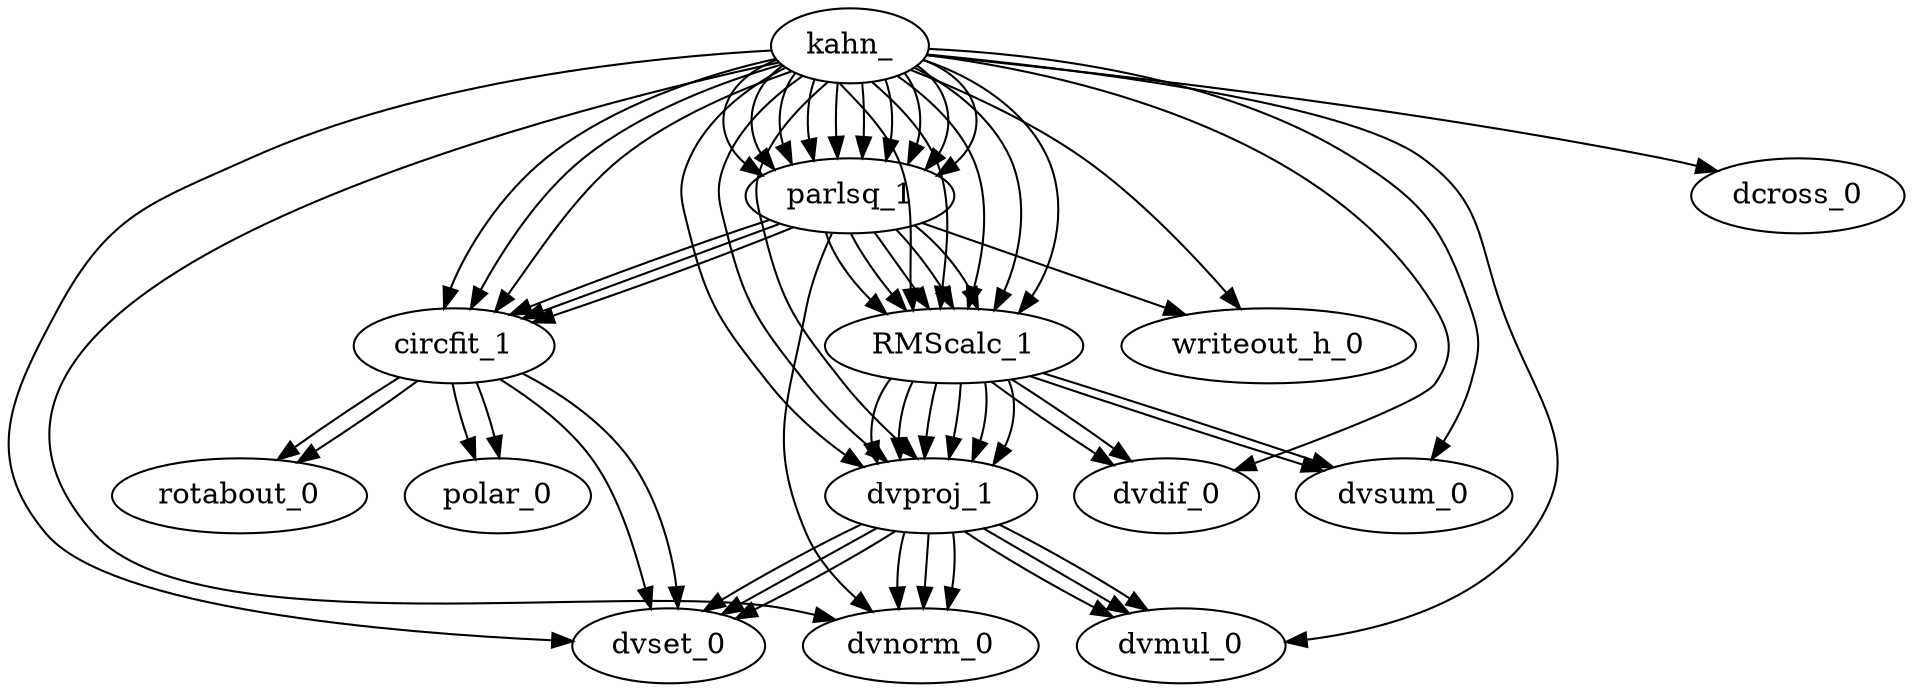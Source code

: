 digraph kahn { 
kahn_->dvset_0
kahn_->dvdif_0
kahn_->dvnorm_0
kahn_->dvsum_0
kahn_->dcross_0
kahn_->dvmul_0
kahn_->parlsq_1->circfit_1->dvset_0
kahn_->parlsq_1->circfit_1->polar_0
kahn_->parlsq_1->circfit_1->rotabout_0
kahn_->parlsq_1->dvnorm_0
kahn_->parlsq_1->RMScalc_1->dvdif_0
kahn_->parlsq_1->RMScalc_1->dvproj_1->dvset_0
kahn_->parlsq_1->RMScalc_1->dvproj_1->dvnorm_0
kahn_->parlsq_1->RMScalc_1->dvproj_1->dvmul_0
kahn_->parlsq_1->RMScalc_1->dvsum_0
kahn_->parlsq_1->writeout_h_0
kahn_->circfit_1->dvset_0
kahn_->circfit_1->polar_0
kahn_->circfit_1->rotabout_0
kahn_->dvproj_1->dvset_0
kahn_->dvproj_1->dvnorm_0
kahn_->dvproj_1->dvmul_0
kahn_->RMScalc_1->dvdif_0
kahn_->RMScalc_1->dvproj_1->dvset_0
kahn_->RMScalc_1->dvproj_1->dvnorm_0
kahn_->RMScalc_1->dvproj_1->dvmul_0
kahn_->RMScalc_1->dvsum_0
kahn_->writeout_h_0
} 
